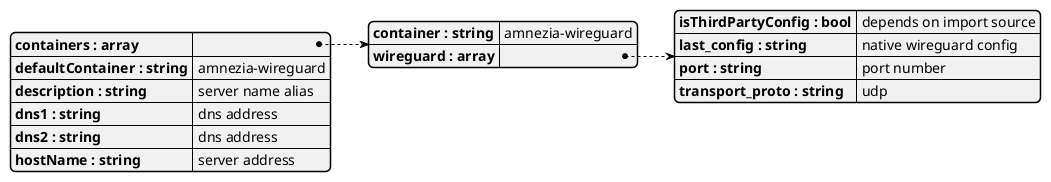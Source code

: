 @startjson
{
   "containers : array": 
        {
            "container : string": "amnezia-wireguard",
            "wireguard : array": 
                {
                    "isThirdPartyConfig : bool": "depends on import source",
                    "last_config : string": "native wireguard config",
                    "port : string": "port number",
                    "transport_proto : string": "udp"
                }
        },
    "defaultContainer : string": "amnezia-wireguard",
    "description : string": "server name alias",
    "dns1 : string": "dns address",
    "dns2 : string": "dns address",
    "hostName : string": "server address"
}
@endjson
